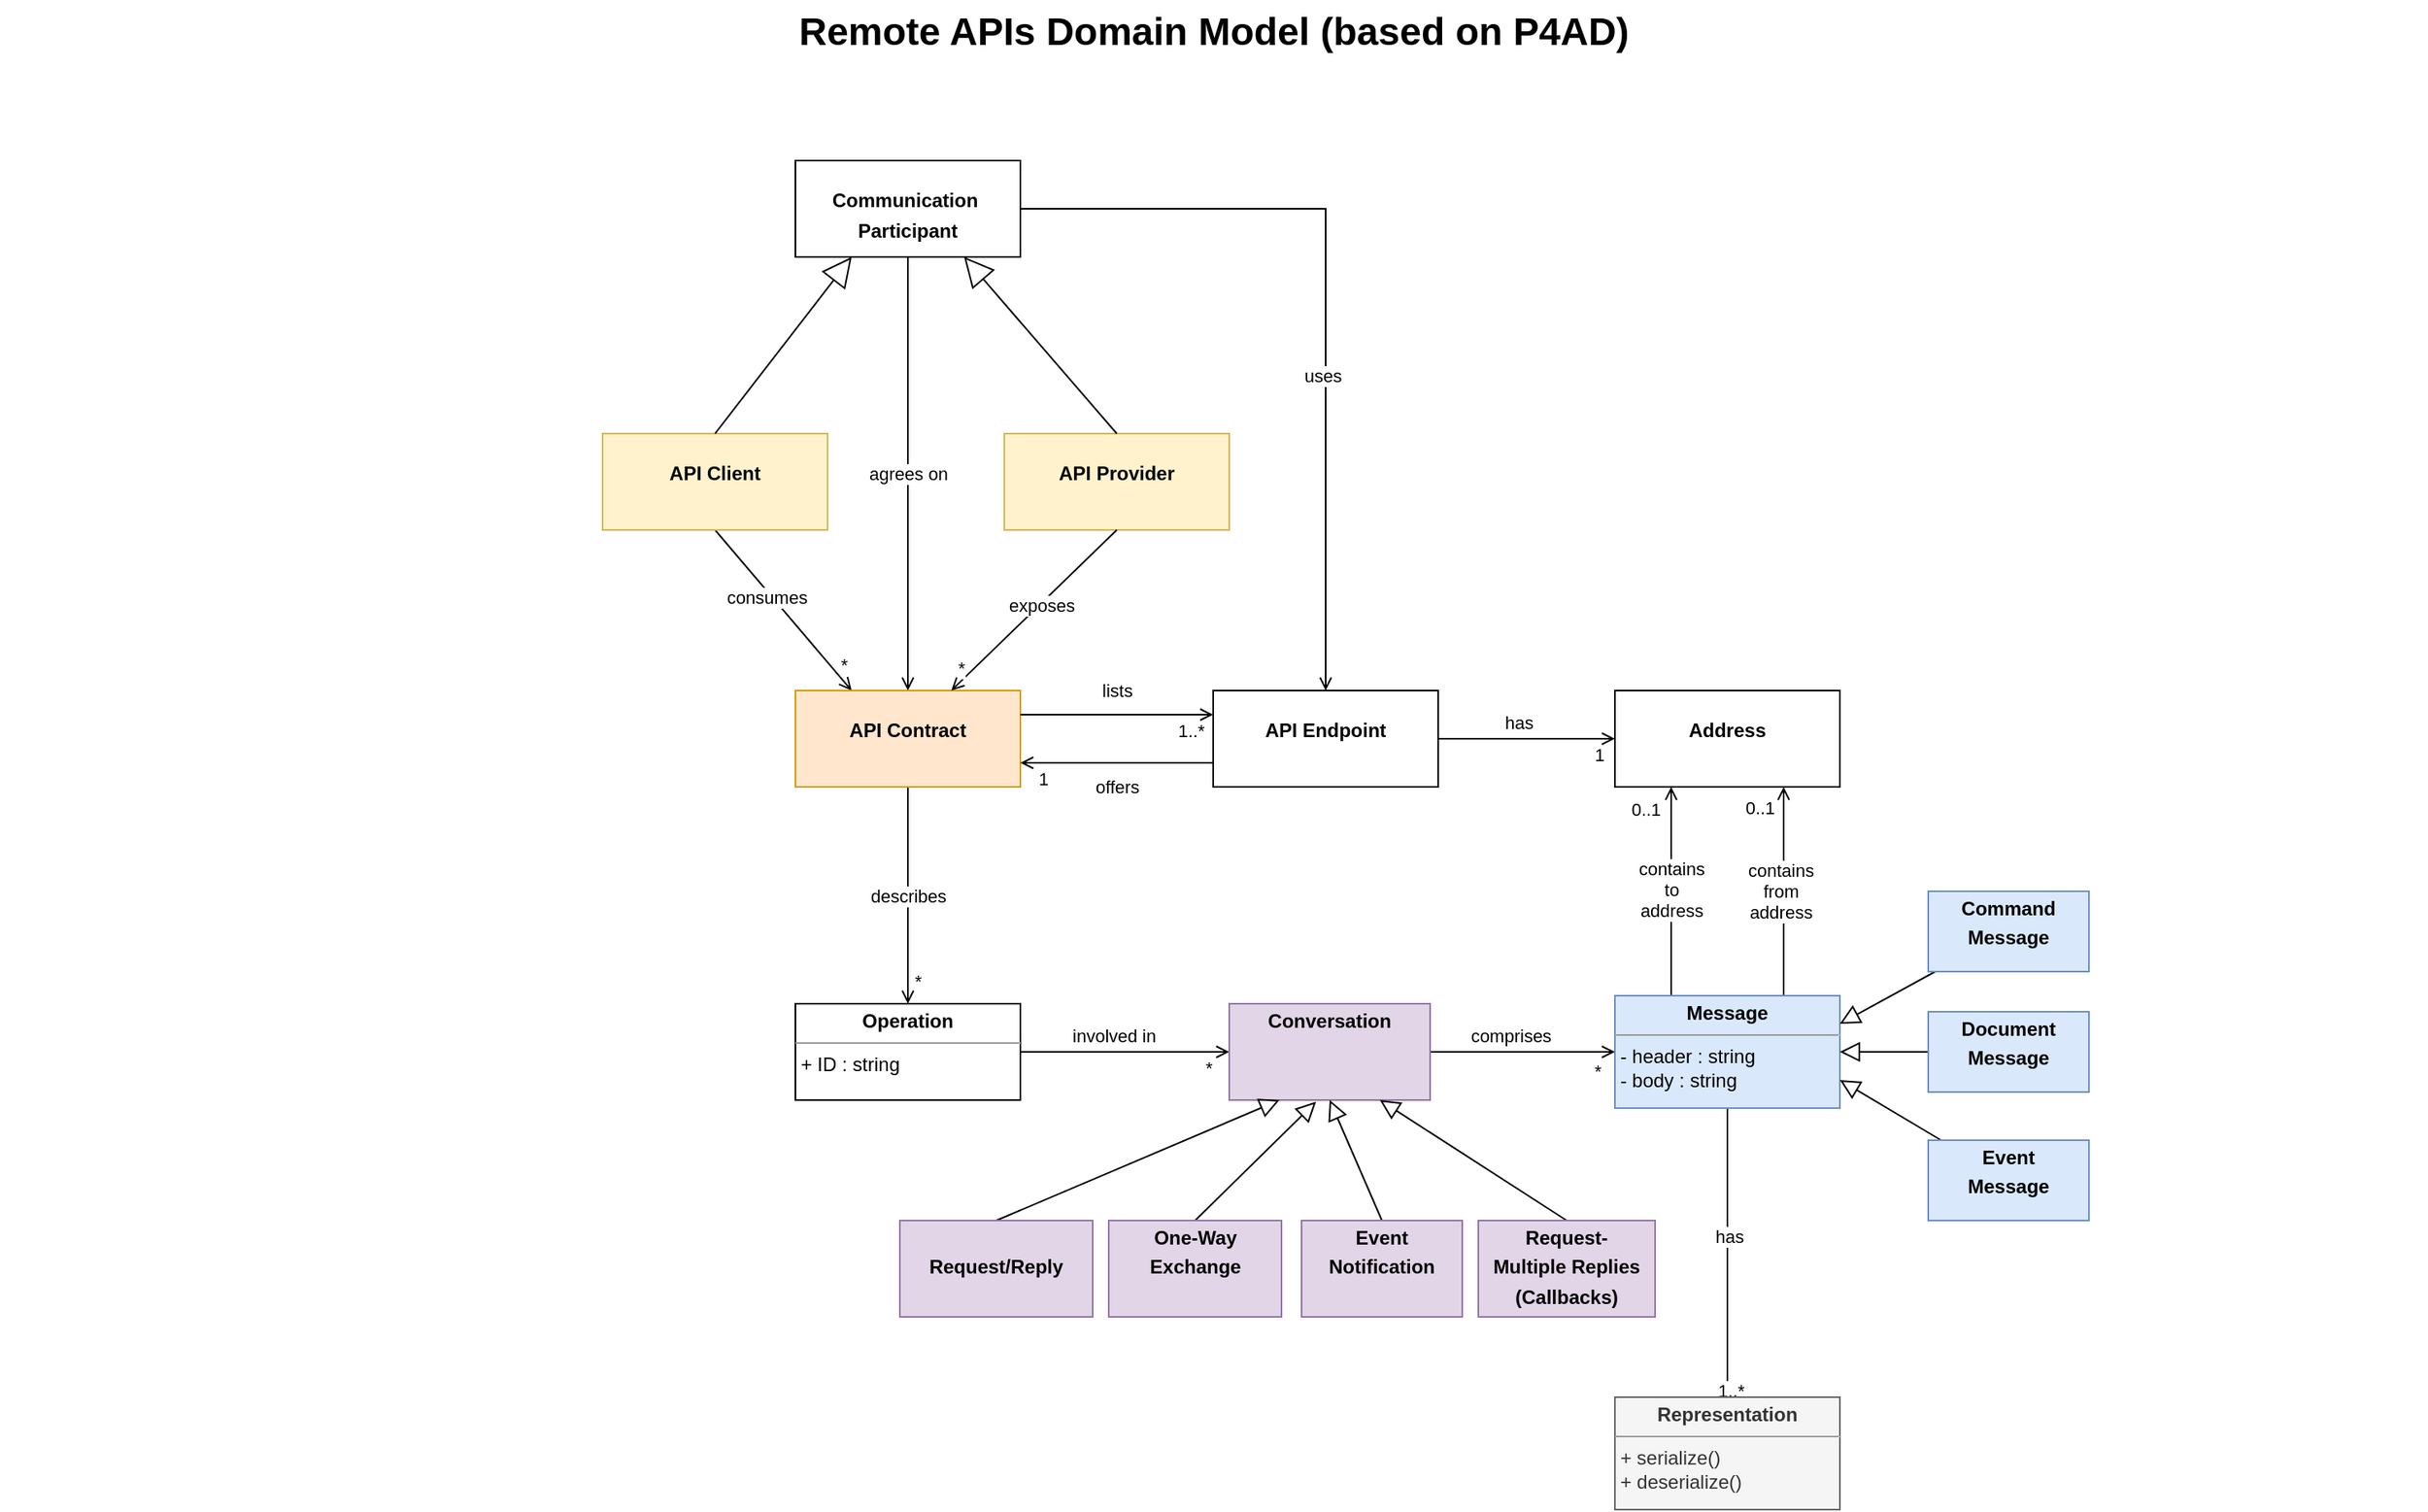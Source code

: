 <mxfile version="20.8.10" type="github">
  <diagram name="Page-1" id="929967ad-93f9-6ef4-fab6-5d389245f69c">
    <mxGraphModel dx="1729" dy="915" grid="1" gridSize="10" guides="1" tooltips="1" connect="1" arrows="1" fold="1" page="1" pageScale="1.5" pageWidth="1169" pageHeight="826" background="none" math="0" shadow="0">
      <root>
        <mxCell id="0" style=";html=1;" />
        <mxCell id="1" style=";html=1;" parent="0" />
        <mxCell id="1672d66443f91eb5-23" value="Remote APIs Domain Model (based on P4AD)" style="text;strokeColor=none;fillColor=none;html=1;fontSize=24;fontStyle=1;verticalAlign=middle;align=center;labelBackgroundColor=none;rounded=0;" parent="1" vertex="1">
          <mxGeometry x="120" y="40" width="1510" height="40" as="geometry" />
        </mxCell>
        <mxCell id="QXZ62lyPQ1M_3izALjEQ-9" style="rounded=0;orthogonalLoop=1;jettySize=auto;html=1;exitX=0.5;exitY=1;exitDx=0;exitDy=0;entryX=0.25;entryY=0;entryDx=0;entryDy=0;endArrow=open;endFill=0;labelBackgroundColor=none;fontColor=default;" parent="1" source="QXZ62lyPQ1M_3izALjEQ-1" target="QXZ62lyPQ1M_3izALjEQ-5" edge="1">
          <mxGeometry relative="1" as="geometry" />
        </mxCell>
        <mxCell id="QXZ62lyPQ1M_3izALjEQ-24" value="*" style="edgeLabel;html=1;align=center;verticalAlign=middle;resizable=0;points=[];" parent="QXZ62lyPQ1M_3izALjEQ-9" vertex="1" connectable="0">
          <mxGeometry x="0.801" y="3" relative="1" as="geometry">
            <mxPoint x="1" y="-4" as="offset" />
          </mxGeometry>
        </mxCell>
        <mxCell id="QXZ62lyPQ1M_3izALjEQ-27" value="consumes" style="edgeLabel;html=1;align=center;verticalAlign=middle;resizable=0;points=[];" parent="QXZ62lyPQ1M_3izALjEQ-9" vertex="1" connectable="0">
          <mxGeometry x="-0.197" y="-3" relative="1" as="geometry">
            <mxPoint as="offset" />
          </mxGeometry>
        </mxCell>
        <mxCell id="QXZ62lyPQ1M_3izALjEQ-1" value="&lt;p style=&quot;margin:0px;margin-top:4px;text-align:center;&quot;&gt;&lt;br&gt;&lt;b&gt;API Client&lt;/b&gt;&lt;/p&gt;" style="verticalAlign=top;align=left;overflow=fill;fontSize=12;fontFamily=Helvetica;html=1;labelBackgroundColor=none;rounded=0;fillColor=#fff2cc;strokeColor=#d6b656;" parent="1" vertex="1">
          <mxGeometry x="495" y="310" width="140" height="60" as="geometry" />
        </mxCell>
        <mxCell id="QXZ62lyPQ1M_3izALjEQ-3" value="&lt;p style=&quot;margin:0px;margin-top:4px;text-align:center;&quot;&gt;&lt;br&gt;&lt;b&gt;API Provider&lt;/b&gt;&lt;/p&gt;" style="verticalAlign=top;align=left;overflow=fill;fontSize=12;fontFamily=Helvetica;html=1;labelBackgroundColor=none;rounded=0;fillColor=#fff2cc;strokeColor=#d6b656;" parent="1" vertex="1">
          <mxGeometry x="745" y="310" width="140" height="60" as="geometry" />
        </mxCell>
        <mxCell id="QXZ62lyPQ1M_3izALjEQ-28" style="edgeStyle=orthogonalEdgeStyle;rounded=0;orthogonalLoop=1;jettySize=auto;html=1;exitX=1;exitY=0.5;exitDx=0;exitDy=0;endArrow=open;endFill=0;" parent="1" source="QXZ62lyPQ1M_3izALjEQ-4" target="QXZ62lyPQ1M_3izALjEQ-6" edge="1">
          <mxGeometry relative="1" as="geometry" />
        </mxCell>
        <mxCell id="QXZ62lyPQ1M_3izALjEQ-29" value="uses" style="edgeLabel;html=1;align=center;verticalAlign=middle;resizable=0;points=[];" parent="QXZ62lyPQ1M_3izALjEQ-28" vertex="1" connectable="0">
          <mxGeometry x="0.2" y="-2" relative="1" as="geometry">
            <mxPoint as="offset" />
          </mxGeometry>
        </mxCell>
        <mxCell id="xxj55sOxonUZ2YA2qfyy-1" value="agrees on" style="edgeStyle=orthogonalEdgeStyle;rounded=0;orthogonalLoop=1;jettySize=auto;html=1;exitX=0.5;exitY=1;exitDx=0;exitDy=0;endArrow=open;endFill=0;" parent="1" source="QXZ62lyPQ1M_3izALjEQ-4" target="QXZ62lyPQ1M_3izALjEQ-5" edge="1">
          <mxGeometry relative="1" as="geometry" />
        </mxCell>
        <mxCell id="QXZ62lyPQ1M_3izALjEQ-4" value="&lt;p style=&quot;margin:0px;margin-top:4px;text-align:center;&quot;&gt;&lt;br&gt;&lt;b&gt;Communication&amp;nbsp;&lt;/b&gt;&lt;/p&gt;&lt;p style=&quot;margin:0px;margin-top:4px;text-align:center;&quot;&gt;&lt;b&gt;Participant&lt;/b&gt;&lt;/p&gt;" style="verticalAlign=top;align=left;overflow=fill;fontSize=12;fontFamily=Helvetica;html=1;labelBackgroundColor=none;rounded=0;" parent="1" vertex="1">
          <mxGeometry x="615" y="140" width="140" height="60" as="geometry" />
        </mxCell>
        <mxCell id="xxj55sOxonUZ2YA2qfyy-5" value="describes" style="rounded=0;orthogonalLoop=1;jettySize=auto;html=1;exitX=0.5;exitY=1;exitDx=0;exitDy=0;endArrow=open;endFill=0;" parent="1" source="QXZ62lyPQ1M_3izALjEQ-5" target="xxj55sOxonUZ2YA2qfyy-4" edge="1">
          <mxGeometry relative="1" as="geometry" />
        </mxCell>
        <mxCell id="xxj55sOxonUZ2YA2qfyy-6" value="*" style="edgeLabel;html=1;align=center;verticalAlign=middle;resizable=0;points=[];" parent="xxj55sOxonUZ2YA2qfyy-5" vertex="1" connectable="0">
          <mxGeometry x="0.735" relative="1" as="geometry">
            <mxPoint x="6" y="4" as="offset" />
          </mxGeometry>
        </mxCell>
        <mxCell id="QXZ62lyPQ1M_3izALjEQ-5" value="&lt;p style=&quot;margin:0px;margin-top:4px;text-align:center;&quot;&gt;&lt;br&gt;&lt;b&gt;API Contract&lt;/b&gt;&lt;/p&gt;" style="verticalAlign=top;align=left;overflow=fill;fontSize=12;fontFamily=Helvetica;html=1;labelBackgroundColor=none;rounded=0;fillColor=#ffe6cc;strokeColor=#d79b00;" parent="1" vertex="1">
          <mxGeometry x="615" y="470" width="140" height="60" as="geometry" />
        </mxCell>
        <mxCell id="QXZ62lyPQ1M_3izALjEQ-31" value="has" style="edgeStyle=orthogonalEdgeStyle;rounded=0;orthogonalLoop=1;jettySize=auto;html=1;exitX=1;exitY=0.5;exitDx=0;exitDy=0;entryX=0;entryY=0.5;entryDx=0;entryDy=0;endArrow=open;endFill=0;" parent="1" source="QXZ62lyPQ1M_3izALjEQ-6" target="QXZ62lyPQ1M_3izALjEQ-7" edge="1">
          <mxGeometry x="-0.091" y="10" relative="1" as="geometry">
            <mxPoint as="offset" />
          </mxGeometry>
        </mxCell>
        <mxCell id="QXZ62lyPQ1M_3izALjEQ-32" value="1" style="edgeLabel;html=1;align=center;verticalAlign=middle;resizable=0;points=[];" parent="QXZ62lyPQ1M_3izALjEQ-31" vertex="1" connectable="0">
          <mxGeometry x="0.812" y="1" relative="1" as="geometry">
            <mxPoint y="11" as="offset" />
          </mxGeometry>
        </mxCell>
        <mxCell id="QXZ62lyPQ1M_3izALjEQ-6" value="&lt;p style=&quot;margin:0px;margin-top:4px;text-align:center;&quot;&gt;&lt;br&gt;&lt;b&gt;API Endpoint&lt;/b&gt;&lt;/p&gt;" style="verticalAlign=top;align=left;overflow=fill;fontSize=12;fontFamily=Helvetica;html=1;labelBackgroundColor=none;rounded=0;" parent="1" vertex="1">
          <mxGeometry x="875" y="470" width="140" height="60" as="geometry" />
        </mxCell>
        <mxCell id="QXZ62lyPQ1M_3izALjEQ-7" value="&lt;p style=&quot;margin:0px;margin-top:4px;text-align:center;&quot;&gt;&lt;br&gt;&lt;b&gt;Address&lt;/b&gt;&lt;/p&gt;" style="verticalAlign=top;align=left;overflow=fill;fontSize=12;fontFamily=Helvetica;html=1;labelBackgroundColor=none;rounded=0;" parent="1" vertex="1">
          <mxGeometry x="1125" y="470" width="140" height="60" as="geometry" />
        </mxCell>
        <mxCell id="QXZ62lyPQ1M_3izALjEQ-8" value="" style="endArrow=block;endSize=16;endFill=0;html=1;rounded=0;exitX=0.5;exitY=0;exitDx=0;exitDy=0;entryX=0.75;entryY=1;entryDx=0;entryDy=0;labelBackgroundColor=none;fontColor=default;" parent="1" source="QXZ62lyPQ1M_3izALjEQ-3" target="QXZ62lyPQ1M_3izALjEQ-4" edge="1">
          <mxGeometry width="160" relative="1" as="geometry">
            <mxPoint x="825" y="460" as="sourcePoint" />
            <mxPoint x="975" y="460" as="targetPoint" />
          </mxGeometry>
        </mxCell>
        <mxCell id="QXZ62lyPQ1M_3izALjEQ-11" value="" style="endArrow=block;endSize=16;endFill=0;html=1;rounded=0;exitX=0.5;exitY=0;exitDx=0;exitDy=0;entryX=0.25;entryY=1;entryDx=0;entryDy=0;labelBackgroundColor=none;fontColor=default;" parent="1" source="QXZ62lyPQ1M_3izALjEQ-1" target="QXZ62lyPQ1M_3izALjEQ-4" edge="1">
          <mxGeometry x="0.065" y="-4" width="160" relative="1" as="geometry">
            <mxPoint x="825" y="320" as="sourcePoint" />
            <mxPoint x="725" y="220" as="targetPoint" />
            <mxPoint as="offset" />
          </mxGeometry>
        </mxCell>
        <mxCell id="QXZ62lyPQ1M_3izALjEQ-16" style="rounded=0;orthogonalLoop=1;jettySize=auto;html=1;exitX=0.5;exitY=1;exitDx=0;exitDy=0;entryX=0.693;entryY=0;entryDx=0;entryDy=0;endArrow=open;endFill=0;entryPerimeter=0;labelBackgroundColor=none;fontColor=default;" parent="1" source="QXZ62lyPQ1M_3izALjEQ-3" target="QXZ62lyPQ1M_3izALjEQ-5" edge="1">
          <mxGeometry relative="1" as="geometry">
            <mxPoint x="575" y="380" as="sourcePoint" />
            <mxPoint x="660" y="480" as="targetPoint" />
          </mxGeometry>
        </mxCell>
        <mxCell id="QXZ62lyPQ1M_3izALjEQ-25" value="*" style="edgeLabel;html=1;align=center;verticalAlign=middle;resizable=0;points=[];" parent="QXZ62lyPQ1M_3izALjEQ-16" vertex="1" connectable="0">
          <mxGeometry x="0.725" y="-2" relative="1" as="geometry">
            <mxPoint x="-7" y="1" as="offset" />
          </mxGeometry>
        </mxCell>
        <mxCell id="QXZ62lyPQ1M_3izALjEQ-26" value="exposes" style="edgeLabel;html=1;align=center;verticalAlign=middle;resizable=0;points=[];" parent="QXZ62lyPQ1M_3izALjEQ-16" vertex="1" connectable="0">
          <mxGeometry x="-0.024" y="-3" relative="1" as="geometry">
            <mxPoint x="5" as="offset" />
          </mxGeometry>
        </mxCell>
        <mxCell id="QXZ62lyPQ1M_3izALjEQ-17" value="lists" style="rounded=0;orthogonalLoop=1;jettySize=auto;html=1;exitX=1;exitY=0.25;exitDx=0;exitDy=0;entryX=0;entryY=0.25;entryDx=0;entryDy=0;endArrow=open;endFill=0;labelBackgroundColor=none;fontColor=default;" parent="1" source="QXZ62lyPQ1M_3izALjEQ-5" target="QXZ62lyPQ1M_3izALjEQ-6" edge="1">
          <mxGeometry y="15" relative="1" as="geometry">
            <mxPoint x="825" y="380" as="sourcePoint" />
            <mxPoint x="722.02" y="480" as="targetPoint" />
            <mxPoint as="offset" />
          </mxGeometry>
        </mxCell>
        <mxCell id="QXZ62lyPQ1M_3izALjEQ-22" value="1..*" style="edgeLabel;html=1;align=center;verticalAlign=middle;resizable=0;points=[];" parent="QXZ62lyPQ1M_3izALjEQ-17" vertex="1" connectable="0">
          <mxGeometry x="0.733" y="-6" relative="1" as="geometry">
            <mxPoint x="2" y="4" as="offset" />
          </mxGeometry>
        </mxCell>
        <mxCell id="QXZ62lyPQ1M_3izALjEQ-18" value="offers" style="rounded=0;orthogonalLoop=1;jettySize=auto;html=1;exitX=0;exitY=0.75;exitDx=0;exitDy=0;entryX=1;entryY=0.75;entryDx=0;entryDy=0;endArrow=open;endFill=0;labelBackgroundColor=none;fontColor=default;" parent="1" edge="1">
          <mxGeometry y="15" relative="1" as="geometry">
            <mxPoint x="875" y="515" as="sourcePoint" />
            <mxPoint x="755" y="515" as="targetPoint" />
            <mxPoint as="offset" />
          </mxGeometry>
        </mxCell>
        <mxCell id="QXZ62lyPQ1M_3izALjEQ-23" value="1" style="edgeLabel;html=1;align=center;verticalAlign=middle;resizable=0;points=[];" parent="QXZ62lyPQ1M_3izALjEQ-18" vertex="1" connectable="0">
          <mxGeometry x="0.767" y="2" relative="1" as="geometry">
            <mxPoint y="8" as="offset" />
          </mxGeometry>
        </mxCell>
        <mxCell id="xxj55sOxonUZ2YA2qfyy-19" style="edgeStyle=none;rounded=0;orthogonalLoop=1;jettySize=auto;html=1;exitX=1;exitY=0.5;exitDx=0;exitDy=0;entryX=0;entryY=0.5;entryDx=0;entryDy=0;endArrow=open;endFill=0;" parent="1" source="xxj55sOxonUZ2YA2qfyy-4" target="xxj55sOxonUZ2YA2qfyy-18" edge="1">
          <mxGeometry relative="1" as="geometry" />
        </mxCell>
        <mxCell id="xxj55sOxonUZ2YA2qfyy-22" value="involved in" style="edgeLabel;html=1;align=center;verticalAlign=middle;resizable=0;points=[];" parent="xxj55sOxonUZ2YA2qfyy-19" vertex="1" connectable="0">
          <mxGeometry x="-0.169" relative="1" as="geometry">
            <mxPoint x="4" y="-10" as="offset" />
          </mxGeometry>
        </mxCell>
        <mxCell id="xxj55sOxonUZ2YA2qfyy-24" value="*" style="edgeLabel;html=1;align=center;verticalAlign=middle;resizable=0;points=[];" parent="xxj55sOxonUZ2YA2qfyy-19" vertex="1" connectable="0">
          <mxGeometry x="0.8" relative="1" as="geometry">
            <mxPoint y="10" as="offset" />
          </mxGeometry>
        </mxCell>
        <mxCell id="xxj55sOxonUZ2YA2qfyy-4" value="&lt;p style=&quot;margin:0px;margin-top:4px;text-align:center;&quot;&gt;&lt;b&gt;Operation&lt;/b&gt;&lt;/p&gt;&lt;hr size=&quot;1&quot;&gt;&lt;div style=&quot;height:2px;&quot;&gt;&amp;nbsp;+ ID : string&lt;/div&gt;" style="verticalAlign=top;align=left;overflow=fill;fontSize=12;fontFamily=Helvetica;html=1;" parent="1" vertex="1">
          <mxGeometry x="615" y="665" width="140" height="60" as="geometry" />
        </mxCell>
        <mxCell id="xxj55sOxonUZ2YA2qfyy-9" style="edgeStyle=none;rounded=0;orthogonalLoop=1;jettySize=auto;html=1;exitX=0.25;exitY=0;exitDx=0;exitDy=0;endArrow=open;endFill=0;entryX=0.25;entryY=1;entryDx=0;entryDy=0;" parent="1" source="xxj55sOxonUZ2YA2qfyy-7" target="QXZ62lyPQ1M_3izALjEQ-7" edge="1">
          <mxGeometry relative="1" as="geometry">
            <mxPoint x="1160" y="540" as="targetPoint" />
          </mxGeometry>
        </mxCell>
        <mxCell id="xxj55sOxonUZ2YA2qfyy-14" value="contains&lt;br&gt;to&lt;br&gt;address" style="edgeLabel;html=1;align=center;verticalAlign=middle;resizable=0;points=[];" parent="xxj55sOxonUZ2YA2qfyy-9" vertex="1" connectable="0">
          <mxGeometry x="0.018" relative="1" as="geometry">
            <mxPoint as="offset" />
          </mxGeometry>
        </mxCell>
        <mxCell id="xxj55sOxonUZ2YA2qfyy-16" value="0..1" style="edgeLabel;html=1;align=center;verticalAlign=middle;resizable=0;points=[];" parent="xxj55sOxonUZ2YA2qfyy-9" vertex="1" connectable="0">
          <mxGeometry x="0.791" relative="1" as="geometry">
            <mxPoint x="-16" as="offset" />
          </mxGeometry>
        </mxCell>
        <mxCell id="xxj55sOxonUZ2YA2qfyy-10" style="edgeStyle=none;rounded=0;orthogonalLoop=1;jettySize=auto;html=1;exitX=0.75;exitY=0;exitDx=0;exitDy=0;entryX=0.75;entryY=1;entryDx=0;entryDy=0;endArrow=open;endFill=0;" parent="1" source="xxj55sOxonUZ2YA2qfyy-7" target="QXZ62lyPQ1M_3izALjEQ-7" edge="1">
          <mxGeometry relative="1" as="geometry" />
        </mxCell>
        <mxCell id="xxj55sOxonUZ2YA2qfyy-15" value="contains&lt;br&gt;from&lt;br&gt;address" style="edgeLabel;html=1;align=center;verticalAlign=middle;resizable=0;points=[];" parent="xxj55sOxonUZ2YA2qfyy-10" vertex="1" connectable="0">
          <mxGeometry x="0.009" y="2" relative="1" as="geometry">
            <mxPoint as="offset" />
          </mxGeometry>
        </mxCell>
        <mxCell id="xxj55sOxonUZ2YA2qfyy-17" value="0..1" style="edgeLabel;html=1;align=center;verticalAlign=middle;resizable=0;points=[];" parent="xxj55sOxonUZ2YA2qfyy-10" vertex="1" connectable="0">
          <mxGeometry x="0.8" y="-1" relative="1" as="geometry">
            <mxPoint x="-16" as="offset" />
          </mxGeometry>
        </mxCell>
        <mxCell id="xxj55sOxonUZ2YA2qfyy-11" style="edgeStyle=none;rounded=0;orthogonalLoop=1;jettySize=auto;html=1;exitX=0.5;exitY=1;exitDx=0;exitDy=0;entryX=0.5;entryY=0;entryDx=0;entryDy=0;endArrow=open;endFill=0;" parent="1" source="xxj55sOxonUZ2YA2qfyy-7" target="xxj55sOxonUZ2YA2qfyy-8" edge="1">
          <mxGeometry relative="1" as="geometry" />
        </mxCell>
        <mxCell id="xxj55sOxonUZ2YA2qfyy-12" value="has" style="edgeLabel;html=1;align=center;verticalAlign=middle;resizable=0;points=[];" parent="xxj55sOxonUZ2YA2qfyy-11" vertex="1" connectable="0">
          <mxGeometry y="1" relative="1" as="geometry">
            <mxPoint y="-10" as="offset" />
          </mxGeometry>
        </mxCell>
        <mxCell id="xxj55sOxonUZ2YA2qfyy-13" value="1..*" style="edgeLabel;html=1;align=center;verticalAlign=middle;resizable=0;points=[];" parent="xxj55sOxonUZ2YA2qfyy-11" vertex="1" connectable="0">
          <mxGeometry x="0.822" relative="1" as="geometry">
            <mxPoint x="2" y="12" as="offset" />
          </mxGeometry>
        </mxCell>
        <mxCell id="xxj55sOxonUZ2YA2qfyy-7" value="&lt;p style=&quot;margin:0px;margin-top:4px;text-align:center;&quot;&gt;&lt;b&gt;Message&lt;/b&gt;&lt;/p&gt;&lt;hr size=&quot;1&quot;&gt;&lt;div style=&quot;height:2px;&quot;&gt;&amp;nbsp;- header : string&lt;br&gt;&amp;nbsp;- body : string&lt;/div&gt;&lt;div style=&quot;height:2px;&quot;&gt;&lt;br&gt;&lt;/div&gt;&lt;div style=&quot;height:2px;&quot;&gt;&lt;br&gt;&lt;/div&gt;&lt;div style=&quot;height:2px;&quot;&gt;&lt;br&gt;&lt;/div&gt;" style="verticalAlign=top;align=left;overflow=fill;fontSize=12;fontFamily=Helvetica;html=1;fillColor=#dae8fc;strokeColor=#6c8ebf;" parent="1" vertex="1">
          <mxGeometry x="1125" y="660" width="140" height="70" as="geometry" />
        </mxCell>
        <mxCell id="xxj55sOxonUZ2YA2qfyy-8" value="&lt;p style=&quot;margin:0px;margin-top:4px;text-align:center;&quot;&gt;&lt;b&gt;Representation&lt;/b&gt;&lt;/p&gt;&lt;hr size=&quot;1&quot;&gt;&lt;div style=&quot;height:2px;&quot;&gt;&amp;nbsp;+ serialize()&lt;br&gt;&amp;nbsp;+ deserialize()&lt;/div&gt;&lt;div style=&quot;height:2px;&quot;&gt;&lt;br&gt;&lt;/div&gt;&lt;div style=&quot;height:2px;&quot;&gt;&lt;br&gt;&lt;/div&gt;&lt;div style=&quot;height:2px;&quot;&gt;&lt;br&gt;&lt;/div&gt;" style="verticalAlign=top;align=left;overflow=fill;fontSize=12;fontFamily=Helvetica;html=1;fillColor=#f5f5f5;strokeColor=#666666;fontColor=#333333;" parent="1" vertex="1">
          <mxGeometry x="1125" y="910" width="140" height="70" as="geometry" />
        </mxCell>
        <mxCell id="xxj55sOxonUZ2YA2qfyy-21" style="edgeStyle=none;rounded=0;orthogonalLoop=1;jettySize=auto;html=1;exitX=1;exitY=0.5;exitDx=0;exitDy=0;endArrow=open;endFill=0;" parent="1" source="xxj55sOxonUZ2YA2qfyy-18" edge="1">
          <mxGeometry relative="1" as="geometry">
            <mxPoint x="1125" y="695" as="targetPoint" />
          </mxGeometry>
        </mxCell>
        <mxCell id="xxj55sOxonUZ2YA2qfyy-23" value="comprises" style="edgeLabel;html=1;align=center;verticalAlign=middle;resizable=0;points=[];" parent="xxj55sOxonUZ2YA2qfyy-21" vertex="1" connectable="0">
          <mxGeometry x="-0.27" relative="1" as="geometry">
            <mxPoint x="8" y="-10" as="offset" />
          </mxGeometry>
        </mxCell>
        <mxCell id="xxj55sOxonUZ2YA2qfyy-25" value="*" style="edgeLabel;html=1;align=center;verticalAlign=middle;resizable=0;points=[];" parent="xxj55sOxonUZ2YA2qfyy-21" vertex="1" connectable="0">
          <mxGeometry x="0.809" y="1" relative="1" as="geometry">
            <mxPoint y="13" as="offset" />
          </mxGeometry>
        </mxCell>
        <mxCell id="xxj55sOxonUZ2YA2qfyy-18" value="&lt;p style=&quot;margin:0px;margin-top:4px;text-align:center;&quot;&gt;&lt;b&gt;Conversation&lt;/b&gt;&lt;br&gt;&lt;/p&gt;" style="verticalAlign=top;align=left;overflow=fill;fontSize=12;fontFamily=Helvetica;html=1;labelBackgroundColor=none;rounded=0;fillColor=#e1d5e7;strokeColor=#9673a6;" parent="1" vertex="1">
          <mxGeometry x="885" y="665" width="125" height="60" as="geometry" />
        </mxCell>
        <mxCell id="xxj55sOxonUZ2YA2qfyy-20" style="edgeStyle=none;rounded=0;orthogonalLoop=1;jettySize=auto;html=1;exitX=1;exitY=0.5;exitDx=0;exitDy=0;endArrow=open;endFill=0;" parent="1" source="xxj55sOxonUZ2YA2qfyy-18" target="xxj55sOxonUZ2YA2qfyy-18" edge="1">
          <mxGeometry relative="1" as="geometry" />
        </mxCell>
        <mxCell id="xxj55sOxonUZ2YA2qfyy-30" style="edgeStyle=none;rounded=0;orthogonalLoop=1;jettySize=auto;html=1;exitX=0.5;exitY=0;exitDx=0;exitDy=0;entryX=0.25;entryY=1;entryDx=0;entryDy=0;endArrow=block;endFill=0;endSize=10;startSize=10;" parent="1" source="xxj55sOxonUZ2YA2qfyy-26" target="xxj55sOxonUZ2YA2qfyy-18" edge="1">
          <mxGeometry relative="1" as="geometry" />
        </mxCell>
        <mxCell id="xxj55sOxonUZ2YA2qfyy-26" value="&lt;p style=&quot;margin:0px;margin-top:4px;text-align:center;&quot;&gt;&lt;b&gt;&lt;br&gt;&lt;/b&gt;&lt;/p&gt;&lt;p style=&quot;margin:0px;margin-top:4px;text-align:center;&quot;&gt;&lt;b&gt;Request/Reply&lt;/b&gt;&lt;/p&gt;" style="verticalAlign=top;align=left;overflow=fill;fontSize=12;fontFamily=Helvetica;html=1;labelBackgroundColor=none;rounded=0;fillColor=#e1d5e7;strokeColor=#9673a6;" parent="1" vertex="1">
          <mxGeometry x="680" y="800" width="120" height="60" as="geometry" />
        </mxCell>
        <mxCell id="xxj55sOxonUZ2YA2qfyy-31" style="edgeStyle=none;rounded=0;orthogonalLoop=1;jettySize=auto;html=1;exitX=0.5;exitY=0;exitDx=0;exitDy=0;endArrow=block;endFill=0;startSize=10;endSize=10;entryX=0.432;entryY=1.017;entryDx=0;entryDy=0;entryPerimeter=0;" parent="1" source="xxj55sOxonUZ2YA2qfyy-27" target="xxj55sOxonUZ2YA2qfyy-18" edge="1">
          <mxGeometry relative="1" as="geometry">
            <mxPoint x="927" y="725" as="targetPoint" />
          </mxGeometry>
        </mxCell>
        <mxCell id="xxj55sOxonUZ2YA2qfyy-27" value="&lt;p style=&quot;margin:0px;margin-top:4px;text-align:center;&quot;&gt;&lt;b&gt;One-Way&lt;/b&gt;&lt;br&gt;&lt;/p&gt;&lt;p style=&quot;margin:0px;margin-top:4px;text-align:center;&quot;&gt;&lt;b&gt;Exchange&lt;/b&gt;&lt;/p&gt;" style="verticalAlign=top;align=left;overflow=fill;fontSize=12;fontFamily=Helvetica;html=1;labelBackgroundColor=none;rounded=0;fillColor=#e1d5e7;strokeColor=#9673a6;" parent="1" vertex="1">
          <mxGeometry x="810" y="800" width="107.5" height="60" as="geometry" />
        </mxCell>
        <mxCell id="xxj55sOxonUZ2YA2qfyy-32" style="edgeStyle=none;rounded=0;orthogonalLoop=1;jettySize=auto;html=1;exitX=0.5;exitY=0;exitDx=0;exitDy=0;entryX=0.5;entryY=1;entryDx=0;entryDy=0;endArrow=block;endFill=0;startSize=10;endSize=10;" parent="1" source="xxj55sOxonUZ2YA2qfyy-28" target="xxj55sOxonUZ2YA2qfyy-18" edge="1">
          <mxGeometry relative="1" as="geometry" />
        </mxCell>
        <mxCell id="xxj55sOxonUZ2YA2qfyy-28" value="&lt;p style=&quot;margin:0px;margin-top:4px;text-align:center;&quot;&gt;&lt;b&gt;Event&lt;/b&gt;&lt;/p&gt;&lt;p style=&quot;margin:0px;margin-top:4px;text-align:center;&quot;&gt;&lt;b&gt;Notification&lt;/b&gt;&lt;/p&gt;" style="verticalAlign=top;align=left;overflow=fill;fontSize=12;fontFamily=Helvetica;html=1;labelBackgroundColor=none;rounded=0;fillColor=#e1d5e7;strokeColor=#9673a6;" parent="1" vertex="1">
          <mxGeometry x="930" y="800" width="100" height="60" as="geometry" />
        </mxCell>
        <mxCell id="xxj55sOxonUZ2YA2qfyy-33" style="edgeStyle=none;rounded=0;orthogonalLoop=1;jettySize=auto;html=1;exitX=0.5;exitY=0;exitDx=0;exitDy=0;entryX=0.75;entryY=1;entryDx=0;entryDy=0;endArrow=block;endFill=0;startSize=10;endSize=10;" parent="1" source="xxj55sOxonUZ2YA2qfyy-29" target="xxj55sOxonUZ2YA2qfyy-18" edge="1">
          <mxGeometry relative="1" as="geometry" />
        </mxCell>
        <mxCell id="xxj55sOxonUZ2YA2qfyy-29" value="&lt;p style=&quot;margin:0px;margin-top:4px;text-align:center;&quot;&gt;&lt;b&gt;Request-&lt;/b&gt;&lt;/p&gt;&lt;p style=&quot;margin:0px;margin-top:4px;text-align:center;&quot;&gt;&lt;b&gt;Multiple Replies&lt;/b&gt;&lt;/p&gt;&lt;p style=&quot;margin:0px;margin-top:4px;text-align:center;&quot;&gt;&lt;b&gt;(Callbacks)&lt;/b&gt;&lt;/p&gt;" style="verticalAlign=top;align=left;overflow=fill;fontSize=12;fontFamily=Helvetica;html=1;labelBackgroundColor=none;rounded=0;fillColor=#e1d5e7;strokeColor=#9673a6;" parent="1" vertex="1">
          <mxGeometry x="1040" y="800" width="110" height="60" as="geometry" />
        </mxCell>
        <mxCell id="6ZDfd2GIBfZkPNygSWg8-4" style="edgeStyle=none;rounded=0;orthogonalLoop=1;jettySize=auto;html=1;endArrow=block;endFill=0;startSize=10;endSize=10;entryX=1;entryY=0.25;entryDx=0;entryDy=0;" edge="1" parent="1" source="6ZDfd2GIBfZkPNygSWg8-1" target="xxj55sOxonUZ2YA2qfyy-7">
          <mxGeometry relative="1" as="geometry">
            <mxPoint x="1280" y="660" as="targetPoint" />
          </mxGeometry>
        </mxCell>
        <mxCell id="6ZDfd2GIBfZkPNygSWg8-1" value="&lt;p style=&quot;margin:0px;margin-top:4px;text-align:center;&quot;&gt;&lt;b&gt;Command&lt;/b&gt;&lt;/p&gt;&lt;p style=&quot;margin:0px;margin-top:4px;text-align:center;&quot;&gt;&lt;b&gt;Message&lt;/b&gt;&lt;/p&gt;" style="verticalAlign=top;align=left;overflow=fill;fontSize=12;fontFamily=Helvetica;html=1;labelBackgroundColor=none;rounded=0;fillColor=#dae8fc;strokeColor=#6c8ebf;" vertex="1" parent="1">
          <mxGeometry x="1320" y="595" width="100" height="50" as="geometry" />
        </mxCell>
        <mxCell id="6ZDfd2GIBfZkPNygSWg8-5" style="edgeStyle=none;rounded=0;orthogonalLoop=1;jettySize=auto;html=1;exitX=0;exitY=0.5;exitDx=0;exitDy=0;entryX=1;entryY=0.5;entryDx=0;entryDy=0;endArrow=block;endFill=0;startSize=10;endSize=10;" edge="1" parent="1" source="6ZDfd2GIBfZkPNygSWg8-2" target="xxj55sOxonUZ2YA2qfyy-7">
          <mxGeometry relative="1" as="geometry" />
        </mxCell>
        <mxCell id="6ZDfd2GIBfZkPNygSWg8-2" value="&lt;p style=&quot;margin:0px;margin-top:4px;text-align:center;&quot;&gt;&lt;b&gt;Document&lt;/b&gt;&lt;/p&gt;&lt;p style=&quot;margin:0px;margin-top:4px;text-align:center;&quot;&gt;&lt;b&gt;Message&lt;/b&gt;&lt;/p&gt;" style="verticalAlign=top;align=left;overflow=fill;fontSize=12;fontFamily=Helvetica;html=1;labelBackgroundColor=none;rounded=0;fillColor=#dae8fc;strokeColor=#6c8ebf;" vertex="1" parent="1">
          <mxGeometry x="1320" y="670" width="100" height="50" as="geometry" />
        </mxCell>
        <mxCell id="6ZDfd2GIBfZkPNygSWg8-6" style="edgeStyle=none;rounded=0;orthogonalLoop=1;jettySize=auto;html=1;entryX=1;entryY=0.75;entryDx=0;entryDy=0;endArrow=block;endFill=0;startSize=10;endSize=10;" edge="1" parent="1" source="6ZDfd2GIBfZkPNygSWg8-3" target="xxj55sOxonUZ2YA2qfyy-7">
          <mxGeometry relative="1" as="geometry" />
        </mxCell>
        <mxCell id="6ZDfd2GIBfZkPNygSWg8-3" value="&lt;p style=&quot;margin:0px;margin-top:4px;text-align:center;&quot;&gt;&lt;b&gt;Event&lt;/b&gt;&lt;/p&gt;&lt;p style=&quot;margin:0px;margin-top:4px;text-align:center;&quot;&gt;&lt;b&gt;Message&lt;/b&gt;&lt;/p&gt;" style="verticalAlign=top;align=left;overflow=fill;fontSize=12;fontFamily=Helvetica;html=1;labelBackgroundColor=none;rounded=0;fillColor=#dae8fc;strokeColor=#6c8ebf;" vertex="1" parent="1">
          <mxGeometry x="1320" y="750" width="100" height="50" as="geometry" />
        </mxCell>
      </root>
    </mxGraphModel>
  </diagram>
</mxfile>
